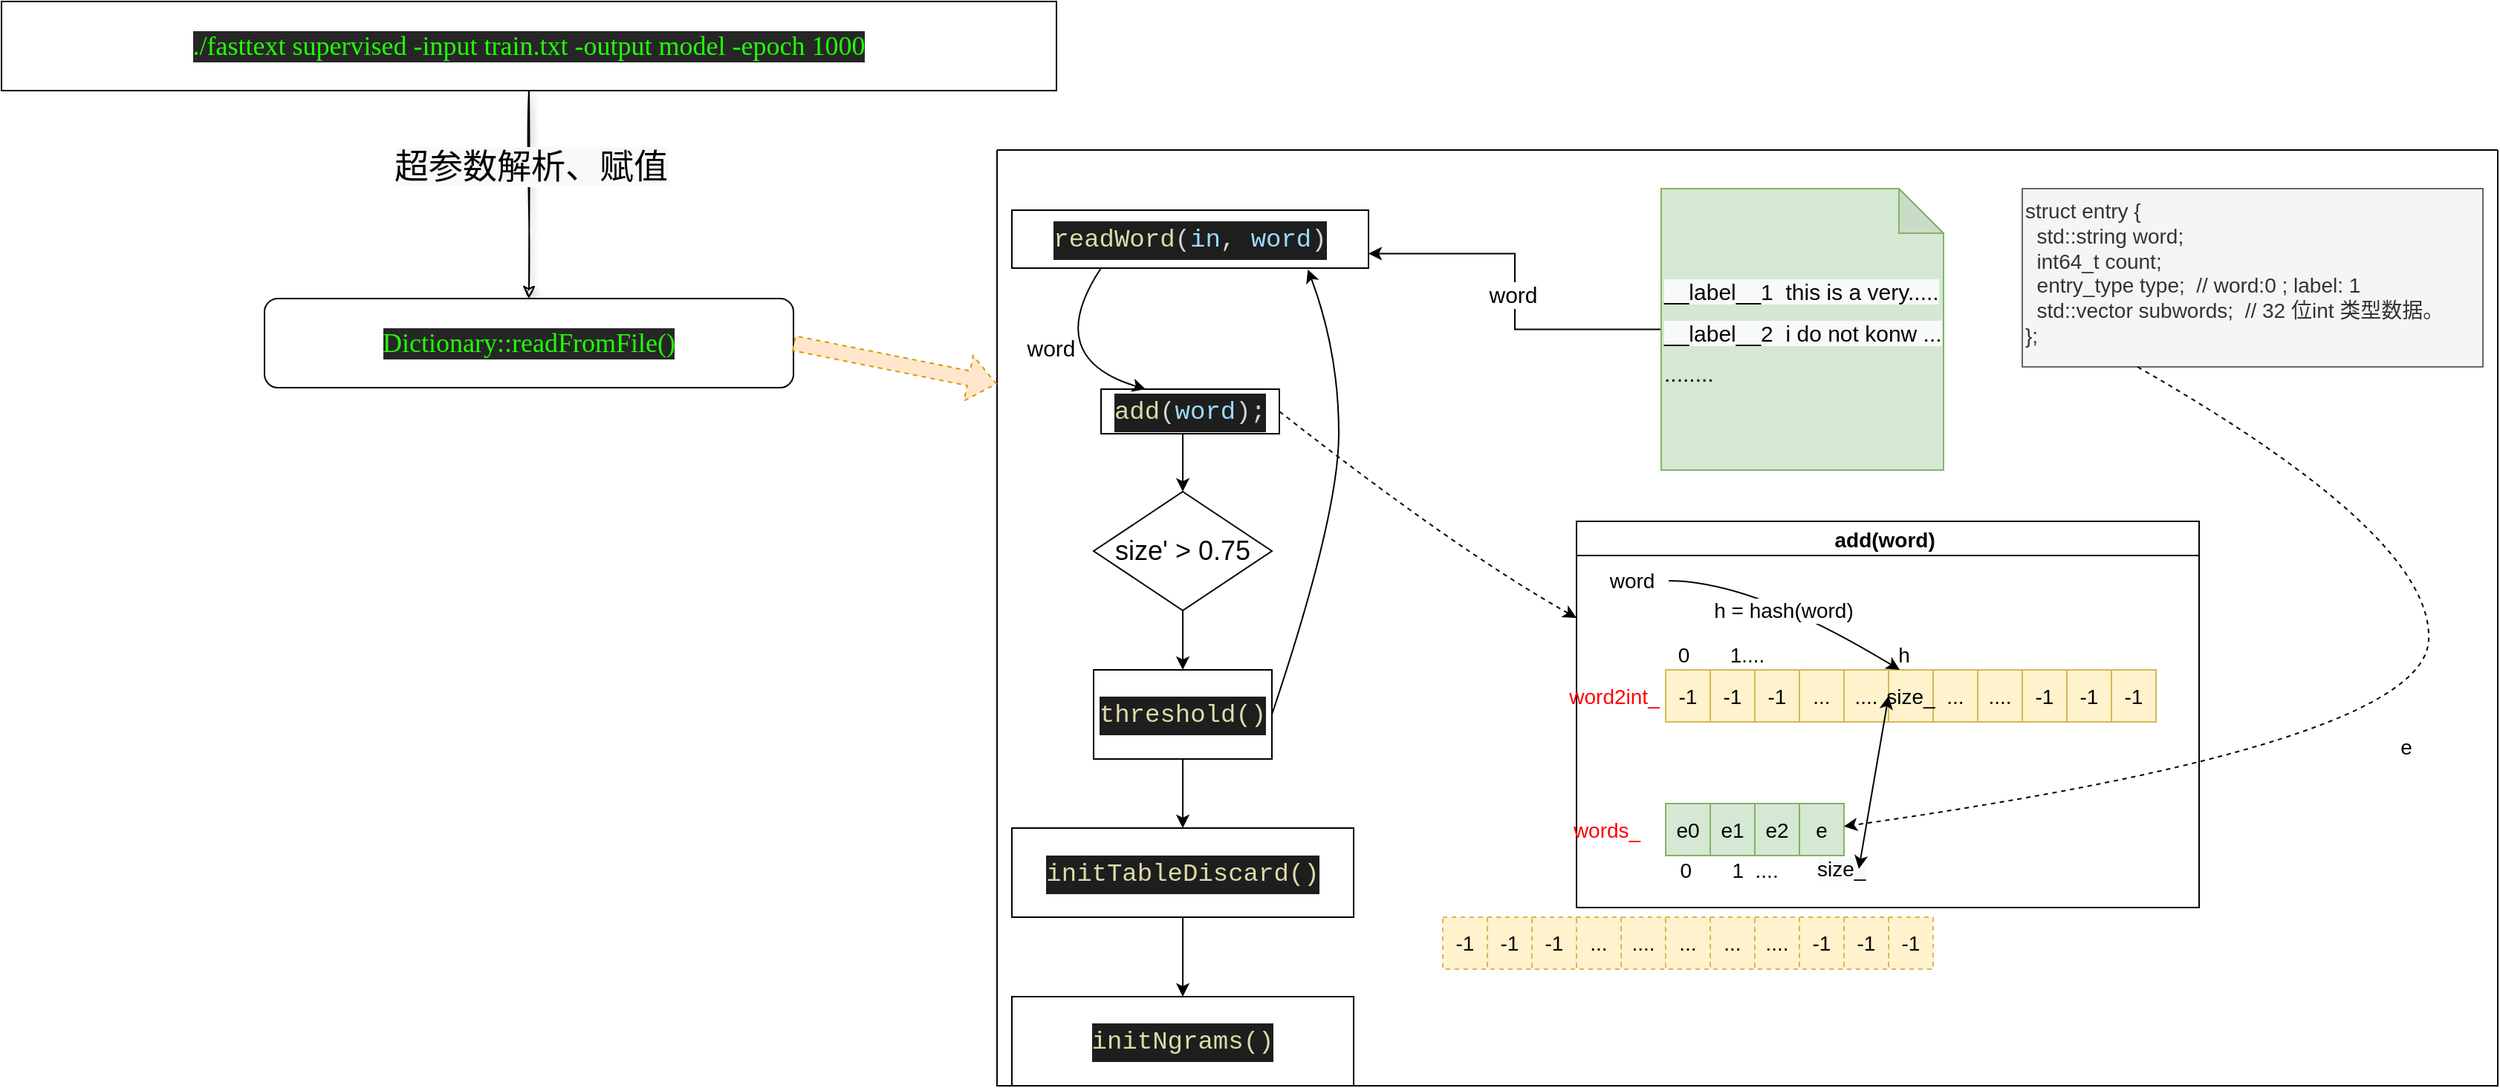<mxfile version="20.0.0" type="device"><diagram id="8UBCyo0dNb9ulGldt181" name="fasttext"><mxGraphModel dx="3593" dy="2009" grid="1" gridSize="10" guides="1" tooltips="1" connect="1" arrows="1" fold="1" page="1" pageScale="1" pageWidth="827" pageHeight="1169" math="0" shadow="0"><root><mxCell id="0"/><mxCell id="1" parent="0"/><mxCell id="Px2qcwGMR5zt-ySooTfr-2" style="edgeStyle=orthogonalEdgeStyle;rounded=0;sketch=1;orthogonalLoop=1;jettySize=auto;html=1;shadow=1;fontSize=23;" edge="1" parent="1" source="Px2qcwGMR5zt-ySooTfr-3" target="Px2qcwGMR5zt-ySooTfr-6"><mxGeometry relative="1" as="geometry"><mxPoint x="-1165" y="20" as="targetPoint"/></mxGeometry></mxCell><mxCell id="Px2qcwGMR5zt-ySooTfr-8" value="&lt;span style=&quot;font-size: 23px; background-color: rgb(248, 249, 250);&quot;&gt;超参数解析、赋值&lt;/span&gt;" style="edgeLabel;html=1;align=center;verticalAlign=middle;resizable=0;points=[];" vertex="1" connectable="0" parent="Px2qcwGMR5zt-ySooTfr-2"><mxGeometry x="-0.28" y="1" relative="1" as="geometry"><mxPoint as="offset"/></mxGeometry></mxCell><mxCell id="Px2qcwGMR5zt-ySooTfr-3" value="&lt;p style=&quot;margin: 0px; font-variant-numeric: normal; font-variant-east-asian: normal; font-stretch: normal; font-size: 18px; line-height: normal; font-family: Monaco; color: rgb(33, 255, 6); background-color: rgba(0, 0, 0, 0.85); text-align: start;&quot; class=&quot;p1&quot;&gt;&lt;span style=&quot;font-variant-ligatures: no-common-ligatures;&quot; class=&quot;s1&quot;&gt;./fasttext supervised -input train.txt -output model -epoch 1000&lt;/span&gt;&lt;/p&gt;" style="whiteSpace=wrap;html=1;fontSize=23;" vertex="1" parent="1"><mxGeometry x="-1520" y="-120" width="710" height="60" as="geometry"/></mxCell><mxCell id="Px2qcwGMR5zt-ySooTfr-6" value="&lt;p style=&quot;margin: 0px; font-variant-numeric: normal; font-variant-east-asian: normal; font-stretch: normal; font-size: 18px; line-height: normal; font-family: Monaco; color: rgb(33, 255, 6); background-color: rgba(0, 0, 0, 0.85); text-align: start;&quot; class=&quot;p1&quot;&gt;&lt;span style=&quot;font-variant-ligatures: no-common-ligatures;&quot; class=&quot;s1&quot;&gt;Dictionary::readFromFile()&lt;/span&gt;&lt;/p&gt;" style="whiteSpace=wrap;html=1;fontSize=23;rounded=1;" vertex="1" parent="1"><mxGeometry x="-1343" y="80" width="356" height="60" as="geometry"/></mxCell><mxCell id="Px2qcwGMR5zt-ySooTfr-23" value="" style="swimlane;startSize=0;fontSize=10;" vertex="1" parent="1"><mxGeometry x="-850" y="-20" width="1010" height="630" as="geometry"/></mxCell><mxCell id="Px2qcwGMR5zt-ySooTfr-26" value="&lt;div style=&quot;color: rgb(212, 212, 212); background-color: rgb(30, 30, 30); font-family: Menlo, Monaco, &amp;quot;Courier New&amp;quot;, monospace; font-size: 17px; line-height: 26px;&quot;&gt;&lt;span style=&quot;color: #dcdcaa;&quot;&gt;readWord&lt;/span&gt;(&lt;span style=&quot;color: #9cdcfe;&quot;&gt;in&lt;/span&gt;, &lt;span style=&quot;color: #9cdcfe;&quot;&gt;word&lt;/span&gt;)&lt;/div&gt;" style="rounded=0;whiteSpace=wrap;html=1;fontSize=10;" vertex="1" parent="Px2qcwGMR5zt-ySooTfr-23"><mxGeometry x="10" y="40.5" width="240" height="39" as="geometry"/></mxCell><mxCell id="Px2qcwGMR5zt-ySooTfr-45" style="edgeStyle=orthogonalEdgeStyle;rounded=0;orthogonalLoop=1;jettySize=auto;html=1;exitX=0.5;exitY=1;exitDx=0;exitDy=0;entryX=0.5;entryY=0;entryDx=0;entryDy=0;fontSize=18;" edge="1" parent="Px2qcwGMR5zt-ySooTfr-23" source="Px2qcwGMR5zt-ySooTfr-28" target="Px2qcwGMR5zt-ySooTfr-41"><mxGeometry relative="1" as="geometry"/></mxCell><mxCell id="Px2qcwGMR5zt-ySooTfr-28" value="&lt;div style=&quot;color: rgb(212, 212, 212); background-color: rgb(30, 30, 30); font-family: Menlo, Monaco, &amp;quot;Courier New&amp;quot;, monospace; font-size: 17px; line-height: 26px;&quot;&gt;&lt;span style=&quot;color: #dcdcaa;&quot;&gt;add&lt;/span&gt;(&lt;span style=&quot;color: #9cdcfe;&quot;&gt;word&lt;/span&gt;);&lt;/div&gt;" style="rounded=0;whiteSpace=wrap;html=1;fontSize=14;" vertex="1" parent="Px2qcwGMR5zt-ySooTfr-23"><mxGeometry x="70" y="161" width="120" height="30" as="geometry"/></mxCell><mxCell id="Px2qcwGMR5zt-ySooTfr-29" value="" style="curved=1;endArrow=classic;html=1;rounded=0;fontSize=14;exitX=0.25;exitY=1;exitDx=0;exitDy=0;entryX=0.25;entryY=0;entryDx=0;entryDy=0;" edge="1" parent="Px2qcwGMR5zt-ySooTfr-23" source="Px2qcwGMR5zt-ySooTfr-26" target="Px2qcwGMR5zt-ySooTfr-28"><mxGeometry width="50" height="50" relative="1" as="geometry"><mxPoint x="-80" y="170" as="sourcePoint"/><mxPoint x="-30" y="120" as="targetPoint"/><Array as="points"><mxPoint x="30" y="140"/></Array></mxGeometry></mxCell><mxCell id="Px2qcwGMR5zt-ySooTfr-40" value="word" style="edgeLabel;html=1;align=center;verticalAlign=middle;resizable=0;points=[];fontSize=15;" vertex="1" connectable="0" parent="Px2qcwGMR5zt-ySooTfr-29"><mxGeometry x="-0.126" y="1" relative="1" as="geometry"><mxPoint as="offset"/></mxGeometry></mxCell><mxCell id="Px2qcwGMR5zt-ySooTfr-31" value="" style="curved=1;endArrow=classic;html=1;rounded=0;fontSize=14;fontColor=#000000;strokeColor=#000000;exitX=1;exitY=0.5;exitDx=0;exitDy=0;entryX=0.83;entryY=1.023;entryDx=0;entryDy=0;entryPerimeter=0;" edge="1" parent="Px2qcwGMR5zt-ySooTfr-23" source="Px2qcwGMR5zt-ySooTfr-42" target="Px2qcwGMR5zt-ySooTfr-26"><mxGeometry width="50" height="50" relative="1" as="geometry"><mxPoint x="140" y="243.5" as="sourcePoint"/><mxPoint x="390" y="200" as="targetPoint"/><Array as="points"><mxPoint x="230" y="246"/><mxPoint x="230" y="136"/></Array></mxGeometry></mxCell><mxCell id="Px2qcwGMR5zt-ySooTfr-38" style="edgeStyle=orthogonalEdgeStyle;rounded=0;orthogonalLoop=1;jettySize=auto;html=1;entryX=1;entryY=0.75;entryDx=0;entryDy=0;fontSize=15;" edge="1" parent="Px2qcwGMR5zt-ySooTfr-23" source="Px2qcwGMR5zt-ySooTfr-7" target="Px2qcwGMR5zt-ySooTfr-26"><mxGeometry relative="1" as="geometry"/></mxCell><mxCell id="Px2qcwGMR5zt-ySooTfr-39" value="word" style="edgeLabel;html=1;align=center;verticalAlign=middle;resizable=0;points=[];fontSize=15;" vertex="1" connectable="0" parent="Px2qcwGMR5zt-ySooTfr-38"><mxGeometry x="-0.011" y="2" relative="1" as="geometry"><mxPoint as="offset"/></mxGeometry></mxCell><mxCell id="Px2qcwGMR5zt-ySooTfr-7" value="&lt;font style=&quot;font-size: 15px;&quot;&gt;&lt;span style=&quot;color: rgb(0, 0, 0); font-family: Helvetica; font-style: normal; font-variant-ligatures: normal; font-variant-caps: normal; font-weight: 400; letter-spacing: normal; orphans: 2; text-indent: 0px; text-transform: none; widows: 2; word-spacing: 0px; -webkit-text-stroke-width: 0px; background-color: rgb(248, 249, 250); text-decoration-thickness: initial; text-decoration-style: initial; text-decoration-color: initial; float: none; display: inline !important;&quot;&gt;__label__1&amp;nbsp; this is a very.....&lt;/span&gt;&lt;br style=&quot;color: rgb(0, 0, 0); font-family: Helvetica; font-style: normal; font-variant-ligatures: normal; font-variant-caps: normal; font-weight: 400; letter-spacing: normal; orphans: 2; text-indent: 0px; text-transform: none; widows: 2; word-spacing: 0px; -webkit-text-stroke-width: 0px; background-color: rgb(248, 249, 250); text-decoration-thickness: initial; text-decoration-style: initial; text-decoration-color: initial;&quot;&gt;&lt;span style=&quot;color: rgb(0, 0, 0); font-family: Helvetica; font-style: normal; font-variant-ligatures: normal; font-variant-caps: normal; font-weight: 400; letter-spacing: normal; orphans: 2; text-indent: 0px; text-transform: none; widows: 2; word-spacing: 0px; -webkit-text-stroke-width: 0px; background-color: rgb(248, 249, 250); text-decoration-thickness: initial; text-decoration-style: initial; text-decoration-color: initial; float: none; display: inline !important;&quot;&gt;__label__2&amp;nbsp; i do not konw ...&lt;br&gt;&lt;/span&gt;........&lt;/font&gt;" style="shape=note;whiteSpace=wrap;html=1;backgroundOutline=1;darkOpacity=0.05;fontSize=23;align=left;fillColor=#d5e8d4;strokeColor=#82b366;" vertex="1" parent="Px2qcwGMR5zt-ySooTfr-23"><mxGeometry x="447" y="26" width="190" height="189.5" as="geometry"/></mxCell><mxCell id="Px2qcwGMR5zt-ySooTfr-46" style="edgeStyle=orthogonalEdgeStyle;rounded=0;orthogonalLoop=1;jettySize=auto;html=1;exitX=0.5;exitY=1;exitDx=0;exitDy=0;entryX=0.5;entryY=0;entryDx=0;entryDy=0;fontSize=18;" edge="1" parent="Px2qcwGMR5zt-ySooTfr-23" source="Px2qcwGMR5zt-ySooTfr-41" target="Px2qcwGMR5zt-ySooTfr-42"><mxGeometry relative="1" as="geometry"/></mxCell><mxCell id="Px2qcwGMR5zt-ySooTfr-41" value="&lt;font style=&quot;font-size: 18px;&quot;&gt;size' &amp;gt; 0.75&lt;/font&gt;" style="rhombus;whiteSpace=wrap;html=1;fontSize=15;" vertex="1" parent="Px2qcwGMR5zt-ySooTfr-23"><mxGeometry x="65" y="230" width="120" height="80" as="geometry"/></mxCell><mxCell id="Px2qcwGMR5zt-ySooTfr-42" value="&lt;div style=&quot;color: rgb(212, 212, 212); background-color: rgb(30, 30, 30); font-family: Menlo, Monaco, &amp;quot;Courier New&amp;quot;, monospace; font-size: 17px; line-height: 26px;&quot;&gt;&lt;span style=&quot;color: #dcdcaa;&quot;&gt;threshold()&lt;/span&gt;&lt;/div&gt;" style="whiteSpace=wrap;html=1;fontSize=15;" vertex="1" parent="Px2qcwGMR5zt-ySooTfr-23"><mxGeometry x="65" y="350" width="120" height="60" as="geometry"/></mxCell><mxCell id="Px2qcwGMR5zt-ySooTfr-49" value="&lt;div style=&quot;color: rgb(212, 212, 212); background-color: rgb(30, 30, 30); font-family: Menlo, Monaco, &amp;quot;Courier New&amp;quot;, monospace; font-size: 17px; line-height: 26px;&quot;&gt;&lt;span style=&quot;color: rgb(220, 220, 170);&quot;&gt;initTableDiscard&lt;/span&gt;&lt;span style=&quot;color: #dcdcaa;&quot;&gt;()&lt;/span&gt;&lt;/div&gt;" style="whiteSpace=wrap;html=1;fontSize=15;" vertex="1" parent="Px2qcwGMR5zt-ySooTfr-23"><mxGeometry x="10" y="456.5" width="230" height="60" as="geometry"/></mxCell><mxCell id="Px2qcwGMR5zt-ySooTfr-50" value="" style="edgeStyle=orthogonalEdgeStyle;rounded=0;orthogonalLoop=1;jettySize=auto;html=1;fontSize=18;" edge="1" parent="Px2qcwGMR5zt-ySooTfr-23" source="Px2qcwGMR5zt-ySooTfr-42" target="Px2qcwGMR5zt-ySooTfr-49"><mxGeometry relative="1" as="geometry"/></mxCell><mxCell id="KarVnHOd1okFJIfgJI5d-15" value="add(word) " style="swimlane;fontSize=14;" parent="Px2qcwGMR5zt-ySooTfr-23" vertex="1"><mxGeometry x="390" y="250" width="419" height="260" as="geometry"/></mxCell><mxCell id="KarVnHOd1okFJIfgJI5d-33" value="" style="shape=ext;double=1;rounded=0;whiteSpace=wrap;html=1;fontSize=14;fillColor=#fff2cc;strokeColor=#d6b656;" parent="KarVnHOd1okFJIfgJI5d-15" vertex="1"><mxGeometry x="60" y="100" width="330" height="35" as="geometry"/></mxCell><mxCell id="KarVnHOd1okFJIfgJI5d-34" value="-1" style="rounded=0;whiteSpace=wrap;html=1;fontSize=14;fillColor=#fff2cc;strokeColor=#d6b656;" parent="KarVnHOd1okFJIfgJI5d-15" vertex="1"><mxGeometry x="60" y="100" width="30" height="35" as="geometry"/></mxCell><mxCell id="KarVnHOd1okFJIfgJI5d-35" value="-1" style="rounded=0;whiteSpace=wrap;html=1;fontSize=14;fillColor=#fff2cc;strokeColor=#d6b656;" parent="KarVnHOd1okFJIfgJI5d-15" vertex="1"><mxGeometry x="90" y="100" width="30" height="35" as="geometry"/></mxCell><mxCell id="KarVnHOd1okFJIfgJI5d-36" value="-1" style="rounded=0;whiteSpace=wrap;html=1;fontSize=14;fillColor=#fff2cc;strokeColor=#d6b656;" parent="KarVnHOd1okFJIfgJI5d-15" vertex="1"><mxGeometry x="120" y="100" width="30" height="35" as="geometry"/></mxCell><mxCell id="KarVnHOd1okFJIfgJI5d-37" value="-1" style="rounded=0;whiteSpace=wrap;html=1;fontSize=14;fillColor=#fff2cc;strokeColor=#d6b656;" parent="KarVnHOd1okFJIfgJI5d-15" vertex="1"><mxGeometry x="60" y="100" width="30" height="35" as="geometry"/></mxCell><mxCell id="KarVnHOd1okFJIfgJI5d-38" value="-1" style="rounded=0;whiteSpace=wrap;html=1;fontSize=14;fillColor=#fff2cc;strokeColor=#d6b656;" parent="KarVnHOd1okFJIfgJI5d-15" vertex="1"><mxGeometry x="120" y="100" width="30" height="35" as="geometry"/></mxCell><mxCell id="KarVnHOd1okFJIfgJI5d-41" value="-1" style="rounded=0;whiteSpace=wrap;html=1;fontSize=14;fillColor=#fff2cc;strokeColor=#d6b656;" parent="KarVnHOd1okFJIfgJI5d-15" vertex="1"><mxGeometry x="360" y="100" width="30" height="35" as="geometry"/></mxCell><mxCell id="KarVnHOd1okFJIfgJI5d-42" value="-1" style="rounded=0;whiteSpace=wrap;html=1;fontSize=14;fillColor=#fff2cc;strokeColor=#d6b656;" parent="KarVnHOd1okFJIfgJI5d-15" vertex="1"><mxGeometry x="330" y="100" width="30" height="35" as="geometry"/></mxCell><mxCell id="KarVnHOd1okFJIfgJI5d-45" value="...." style="rounded=0;whiteSpace=wrap;html=1;fontSize=14;fillColor=#fff2cc;strokeColor=#d6b656;" parent="KarVnHOd1okFJIfgJI5d-15" vertex="1"><mxGeometry x="180" y="100" width="30" height="35" as="geometry"/></mxCell><mxCell id="KarVnHOd1okFJIfgJI5d-46" value="..." style="rounded=0;whiteSpace=wrap;html=1;fontSize=14;fillColor=#fff2cc;strokeColor=#d6b656;" parent="KarVnHOd1okFJIfgJI5d-15" vertex="1"><mxGeometry x="150" y="100" width="30" height="35" as="geometry"/></mxCell><mxCell id="KarVnHOd1okFJIfgJI5d-47" value="..." style="rounded=0;whiteSpace=wrap;html=1;fontSize=14;fillColor=#fff2cc;strokeColor=#d6b656;" parent="KarVnHOd1okFJIfgJI5d-15" vertex="1"><mxGeometry x="240" y="100" width="30" height="35" as="geometry"/></mxCell><mxCell id="KarVnHOd1okFJIfgJI5d-48" value="size_" style="rounded=0;whiteSpace=wrap;html=1;fontSize=14;fillColor=#fff2cc;strokeColor=#d6b656;" parent="KarVnHOd1okFJIfgJI5d-15" vertex="1"><mxGeometry x="210" y="100" width="30" height="35" as="geometry"/></mxCell><mxCell id="KarVnHOd1okFJIfgJI5d-49" value="-1" style="rounded=0;whiteSpace=wrap;html=1;fontSize=14;fillColor=#fff2cc;strokeColor=#d6b656;" parent="KarVnHOd1okFJIfgJI5d-15" vertex="1"><mxGeometry x="300" y="100" width="30" height="35" as="geometry"/></mxCell><mxCell id="KarVnHOd1okFJIfgJI5d-50" value="...." style="rounded=0;whiteSpace=wrap;html=1;fontSize=14;fillColor=#fff2cc;strokeColor=#d6b656;" parent="KarVnHOd1okFJIfgJI5d-15" vertex="1"><mxGeometry x="270" y="100" width="30" height="35" as="geometry"/></mxCell><mxCell id="KarVnHOd1okFJIfgJI5d-65" value="word" style="text;html=1;align=center;verticalAlign=middle;resizable=0;points=[];autosize=1;strokeColor=none;fillColor=none;fontSize=14;" parent="KarVnHOd1okFJIfgJI5d-15" vertex="1"><mxGeometry x="12" y="30" width="50" height="20" as="geometry"/></mxCell><mxCell id="KarVnHOd1okFJIfgJI5d-66" value="" style="curved=1;endArrow=classic;html=1;rounded=0;fontSize=14;entryX=0.25;entryY=0;entryDx=0;entryDy=0;" parent="KarVnHOd1okFJIfgJI5d-15" source="KarVnHOd1okFJIfgJI5d-65" target="KarVnHOd1okFJIfgJI5d-48" edge="1"><mxGeometry width="50" height="50" relative="1" as="geometry"><mxPoint x="99" y="30" as="sourcePoint"/><mxPoint x="110" y="10" as="targetPoint"/><Array as="points"><mxPoint x="119" y="40"/></Array></mxGeometry></mxCell><mxCell id="KarVnHOd1okFJIfgJI5d-67" value="h = hash(word)" style="edgeLabel;html=1;align=center;verticalAlign=middle;resizable=0;points=[];fontSize=14;" parent="KarVnHOd1okFJIfgJI5d-66" vertex="1" connectable="0"><mxGeometry x="-0.168" y="2" relative="1" as="geometry"><mxPoint x="6" y="14" as="offset"/></mxGeometry></mxCell><mxCell id="KarVnHOd1okFJIfgJI5d-68" value="0&amp;nbsp; &amp;nbsp; &amp;nbsp; &amp;nbsp;1...." style="text;html=1;align=center;verticalAlign=middle;resizable=0;points=[];autosize=1;strokeColor=none;fillColor=none;fontSize=14;" parent="KarVnHOd1okFJIfgJI5d-15" vertex="1"><mxGeometry x="62" y="80" width="70" height="20" as="geometry"/></mxCell><mxCell id="KarVnHOd1okFJIfgJI5d-69" value="h" style="text;html=1;align=center;verticalAlign=middle;resizable=0;points=[];autosize=1;strokeColor=none;fillColor=none;fontSize=14;" parent="KarVnHOd1okFJIfgJI5d-15" vertex="1"><mxGeometry x="210" y="80" width="20" height="20" as="geometry"/></mxCell><mxCell id="KarVnHOd1okFJIfgJI5d-70" value="&lt;font color=&quot;#ff0000&quot;&gt;word2int_&lt;/font&gt;" style="text;html=1;align=center;verticalAlign=middle;resizable=0;points=[];autosize=1;strokeColor=none;fillColor=none;fontSize=14;" parent="KarVnHOd1okFJIfgJI5d-15" vertex="1"><mxGeometry x="-15" y="107.5" width="80" height="20" as="geometry"/></mxCell><mxCell id="KarVnHOd1okFJIfgJI5d-71" value="-1" style="rounded=0;whiteSpace=wrap;html=1;fontSize=14;fillColor=#d5e8d4;strokeColor=#82b366;" parent="KarVnHOd1okFJIfgJI5d-15" vertex="1"><mxGeometry x="60" y="190" width="30" height="35" as="geometry"/></mxCell><mxCell id="KarVnHOd1okFJIfgJI5d-72" value="e1" style="rounded=0;whiteSpace=wrap;html=1;fontSize=14;fillColor=#d5e8d4;strokeColor=#82b366;" parent="KarVnHOd1okFJIfgJI5d-15" vertex="1"><mxGeometry x="90" y="190" width="30" height="35" as="geometry"/></mxCell><mxCell id="KarVnHOd1okFJIfgJI5d-73" value="-1" style="rounded=0;whiteSpace=wrap;html=1;fontSize=14;fillColor=#d5e8d4;strokeColor=#82b366;" parent="KarVnHOd1okFJIfgJI5d-15" vertex="1"><mxGeometry x="120" y="190" width="30" height="35" as="geometry"/></mxCell><mxCell id="KarVnHOd1okFJIfgJI5d-74" value="e0" style="rounded=0;whiteSpace=wrap;html=1;fontSize=14;fillColor=#d5e8d4;strokeColor=#82b366;" parent="KarVnHOd1okFJIfgJI5d-15" vertex="1"><mxGeometry x="60" y="190" width="30" height="35" as="geometry"/></mxCell><mxCell id="KarVnHOd1okFJIfgJI5d-75" value="e2" style="rounded=0;whiteSpace=wrap;html=1;fontSize=14;fillColor=#d5e8d4;strokeColor=#82b366;" parent="KarVnHOd1okFJIfgJI5d-15" vertex="1"><mxGeometry x="120" y="190" width="30" height="35" as="geometry"/></mxCell><mxCell id="KarVnHOd1okFJIfgJI5d-76" value="e" style="rounded=0;whiteSpace=wrap;html=1;fontSize=14;fillColor=#d5e8d4;strokeColor=#82b366;" parent="KarVnHOd1okFJIfgJI5d-15" vertex="1"><mxGeometry x="150" y="190" width="30" height="35" as="geometry"/></mxCell><mxCell id="KarVnHOd1okFJIfgJI5d-77" value="0&amp;nbsp; &amp;nbsp; &amp;nbsp; &amp;nbsp;1&amp;nbsp; ....&amp;nbsp; &amp;nbsp; &amp;nbsp;" style="text;html=1;align=center;verticalAlign=middle;resizable=0;points=[];autosize=1;strokeColor=none;fillColor=none;fontSize=14;" parent="KarVnHOd1okFJIfgJI5d-15" vertex="1"><mxGeometry x="62" y="225" width="100" height="20" as="geometry"/></mxCell><mxCell id="KarVnHOd1okFJIfgJI5d-78" value="&lt;font color=&quot;#ff0000&quot;&gt;words_&lt;/font&gt;" style="text;html=1;align=center;verticalAlign=middle;resizable=0;points=[];autosize=1;strokeColor=none;fillColor=none;fontSize=14;" parent="KarVnHOd1okFJIfgJI5d-15" vertex="1"><mxGeometry x="-10" y="197.5" width="60" height="20" as="geometry"/></mxCell><mxCell id="KarVnHOd1okFJIfgJI5d-79" value="&lt;span style=&quot;color: rgb(0, 0, 0); font-family: helvetica; font-size: 14px; font-style: normal; font-weight: 400; letter-spacing: normal; text-align: center; text-indent: 0px; text-transform: none; word-spacing: 0px; background-color: rgb(248, 249, 250); display: inline; float: none;&quot;&gt;size_&lt;/span&gt;" style="text;whiteSpace=wrap;html=1;fontSize=14;fontColor=#FF0000;" parent="KarVnHOd1okFJIfgJI5d-15" vertex="1"><mxGeometry x="160" y="219" width="30" height="30" as="geometry"/></mxCell><mxCell id="Px2qcwGMR5zt-ySooTfr-37" value="" style="endArrow=classic;startArrow=classic;html=1;rounded=0;fontSize=15;exitX=1;exitY=0.5;exitDx=0;exitDy=0;entryX=1;entryY=0.5;entryDx=0;entryDy=0;" edge="1" parent="KarVnHOd1okFJIfgJI5d-15" source="KarVnHOd1okFJIfgJI5d-79" target="KarVnHOd1okFJIfgJI5d-45"><mxGeometry width="50" height="50" relative="1" as="geometry"><mxPoint x="-241" y="120" as="sourcePoint"/><mxPoint x="-191" y="70" as="targetPoint"/></mxGeometry></mxCell><mxCell id="Px2qcwGMR5zt-ySooTfr-47" value="" style="curved=1;endArrow=classic;html=1;rounded=0;dashed=1;fontSize=18;exitX=1;exitY=0.5;exitDx=0;exitDy=0;entryX=0;entryY=0.25;entryDx=0;entryDy=0;" edge="1" parent="Px2qcwGMR5zt-ySooTfr-23" source="Px2qcwGMR5zt-ySooTfr-28" target="KarVnHOd1okFJIfgJI5d-15"><mxGeometry width="50" height="50" relative="1" as="geometry"><mxPoint x="440" y="416" as="sourcePoint"/><mxPoint x="490" y="366" as="targetPoint"/><Array as="points"><mxPoint x="310" y="270"/></Array></mxGeometry></mxCell><mxCell id="KarVnHOd1okFJIfgJI5d-17" value="struct entry {&lt;br&gt;&amp;nbsp; std::string word;&lt;br&gt;&amp;nbsp; int64_t count;&lt;br&gt;&amp;nbsp; entry_type type;&amp;nbsp; // word:0 ; label: 1&lt;br&gt;&amp;nbsp; std::vector subwords;&amp;nbsp; // 32 位int 类型数据。&lt;br&gt;};" style="text;whiteSpace=wrap;html=1;fontSize=14;fillColor=#f5f5f5;fontColor=#333333;strokeColor=#666666;" parent="Px2qcwGMR5zt-ySooTfr-23" vertex="1"><mxGeometry x="690" y="26" width="310" height="120" as="geometry"/></mxCell><mxCell id="KarVnHOd1okFJIfgJI5d-84" value="&lt;font color=&quot;#000000&quot;&gt;e&lt;/font&gt;" style="curved=1;endArrow=classic;html=1;rounded=0;fontSize=14;fontColor=#FF0000;exitX=0.25;exitY=1;exitDx=0;exitDy=0;strokeColor=#000000;dashed=1;" parent="Px2qcwGMR5zt-ySooTfr-23" source="KarVnHOd1okFJIfgJI5d-17" target="KarVnHOd1okFJIfgJI5d-76" edge="1"><mxGeometry width="50" height="50" relative="1" as="geometry"><mxPoint x="694" y="345" as="sourcePoint"/><mxPoint x="744" y="295" as="targetPoint"/><Array as="points"><mxPoint x="967" y="260"/><mxPoint x="960" y="400"/></Array></mxGeometry></mxCell><mxCell id="KarVnHOd1okFJIfgJI5d-51" value="" style="shape=ext;double=1;rounded=0;whiteSpace=wrap;html=1;fontSize=14;fillColor=#fff2cc;strokeColor=#d6b656;dashed=1;" parent="Px2qcwGMR5zt-ySooTfr-23" vertex="1"><mxGeometry x="300" y="516.5" width="330" height="35" as="geometry"/></mxCell><mxCell id="KarVnHOd1okFJIfgJI5d-52" value="-1" style="rounded=0;whiteSpace=wrap;html=1;fontSize=14;fillColor=#fff2cc;strokeColor=#d6b656;dashed=1;" parent="Px2qcwGMR5zt-ySooTfr-23" vertex="1"><mxGeometry x="300" y="516.5" width="30" height="35" as="geometry"/></mxCell><mxCell id="KarVnHOd1okFJIfgJI5d-53" value="-1" style="rounded=0;whiteSpace=wrap;html=1;fontSize=14;fillColor=#fff2cc;strokeColor=#d6b656;dashed=1;" parent="Px2qcwGMR5zt-ySooTfr-23" vertex="1"><mxGeometry x="330" y="516.5" width="30" height="35" as="geometry"/></mxCell><mxCell id="KarVnHOd1okFJIfgJI5d-54" value="-1" style="rounded=0;whiteSpace=wrap;html=1;fontSize=14;fillColor=#fff2cc;strokeColor=#d6b656;dashed=1;" parent="Px2qcwGMR5zt-ySooTfr-23" vertex="1"><mxGeometry x="360" y="516.5" width="30" height="35" as="geometry"/></mxCell><mxCell id="KarVnHOd1okFJIfgJI5d-55" value="-1" style="rounded=0;whiteSpace=wrap;html=1;fontSize=14;fillColor=#fff2cc;strokeColor=#d6b656;dashed=1;" parent="Px2qcwGMR5zt-ySooTfr-23" vertex="1"><mxGeometry x="300" y="516.5" width="30" height="35" as="geometry"/></mxCell><mxCell id="KarVnHOd1okFJIfgJI5d-56" value="-1" style="rounded=0;whiteSpace=wrap;html=1;fontSize=14;fillColor=#fff2cc;strokeColor=#d6b656;dashed=1;" parent="Px2qcwGMR5zt-ySooTfr-23" vertex="1"><mxGeometry x="360" y="516.5" width="30" height="35" as="geometry"/></mxCell><mxCell id="KarVnHOd1okFJIfgJI5d-57" value="-1" style="rounded=0;whiteSpace=wrap;html=1;fontSize=14;fillColor=#fff2cc;strokeColor=#d6b656;dashed=1;" parent="Px2qcwGMR5zt-ySooTfr-23" vertex="1"><mxGeometry x="600" y="516.5" width="30" height="35" as="geometry"/></mxCell><mxCell id="KarVnHOd1okFJIfgJI5d-58" value="-1" style="rounded=0;whiteSpace=wrap;html=1;fontSize=14;fillColor=#fff2cc;strokeColor=#d6b656;dashed=1;" parent="Px2qcwGMR5zt-ySooTfr-23" vertex="1"><mxGeometry x="570" y="516.5" width="30" height="35" as="geometry"/></mxCell><mxCell id="KarVnHOd1okFJIfgJI5d-59" value="...." style="rounded=0;whiteSpace=wrap;html=1;fontSize=14;fillColor=#fff2cc;strokeColor=#d6b656;dashed=1;" parent="Px2qcwGMR5zt-ySooTfr-23" vertex="1"><mxGeometry x="420" y="516.5" width="30" height="35" as="geometry"/></mxCell><mxCell id="KarVnHOd1okFJIfgJI5d-60" value="..." style="rounded=0;whiteSpace=wrap;html=1;fontSize=14;fillColor=#fff2cc;strokeColor=#d6b656;dashed=1;" parent="Px2qcwGMR5zt-ySooTfr-23" vertex="1"><mxGeometry x="390" y="516.5" width="30" height="35" as="geometry"/></mxCell><mxCell id="KarVnHOd1okFJIfgJI5d-61" value="..." style="rounded=0;whiteSpace=wrap;html=1;fontSize=14;fillColor=#fff2cc;strokeColor=#d6b656;dashed=1;" parent="Px2qcwGMR5zt-ySooTfr-23" vertex="1"><mxGeometry x="480" y="516.5" width="30" height="35" as="geometry"/></mxCell><mxCell id="KarVnHOd1okFJIfgJI5d-62" value="..." style="rounded=0;whiteSpace=wrap;html=1;fontSize=14;fillColor=#fff2cc;strokeColor=#d6b656;dashed=1;" parent="Px2qcwGMR5zt-ySooTfr-23" vertex="1"><mxGeometry x="450" y="516.5" width="30" height="35" as="geometry"/></mxCell><mxCell id="KarVnHOd1okFJIfgJI5d-63" value="-1" style="rounded=0;whiteSpace=wrap;html=1;fontSize=14;fillColor=#fff2cc;strokeColor=#d6b656;dashed=1;" parent="Px2qcwGMR5zt-ySooTfr-23" vertex="1"><mxGeometry x="540" y="516.5" width="30" height="35" as="geometry"/></mxCell><mxCell id="KarVnHOd1okFJIfgJI5d-64" value="...." style="rounded=0;whiteSpace=wrap;html=1;fontSize=14;fillColor=#fff2cc;strokeColor=#d6b656;dashed=1;" parent="Px2qcwGMR5zt-ySooTfr-23" vertex="1"><mxGeometry x="510" y="516.5" width="30" height="35" as="geometry"/></mxCell><mxCell id="Px2qcwGMR5zt-ySooTfr-51" value="&lt;div style=&quot;color: rgb(212, 212, 212); background-color: rgb(30, 30, 30); font-family: Menlo, Monaco, &amp;quot;Courier New&amp;quot;, monospace; font-size: 17px; line-height: 26px;&quot;&gt;&lt;span style=&quot;color: rgb(220, 220, 170);&quot;&gt;initNgrams&lt;/span&gt;&lt;span style=&quot;color: #dcdcaa;&quot;&gt;()&lt;/span&gt;&lt;/div&gt;" style="whiteSpace=wrap;html=1;fontSize=15;" vertex="1" parent="Px2qcwGMR5zt-ySooTfr-23"><mxGeometry x="10" y="570" width="230" height="60" as="geometry"/></mxCell><mxCell id="Px2qcwGMR5zt-ySooTfr-52" value="" style="edgeStyle=orthogonalEdgeStyle;rounded=0;orthogonalLoop=1;jettySize=auto;html=1;fontSize=18;" edge="1" parent="Px2qcwGMR5zt-ySooTfr-23" source="Px2qcwGMR5zt-ySooTfr-49" target="Px2qcwGMR5zt-ySooTfr-51"><mxGeometry relative="1" as="geometry"/></mxCell><mxCell id="Px2qcwGMR5zt-ySooTfr-48" value="" style="shape=flexArrow;endArrow=classic;html=1;rounded=0;dashed=1;fontSize=18;exitX=1;exitY=0.5;exitDx=0;exitDy=0;entryX=0;entryY=0.25;entryDx=0;entryDy=0;fillColor=#ffe6cc;strokeColor=#d79b00;" edge="1" parent="1" source="Px2qcwGMR5zt-ySooTfr-6" target="Px2qcwGMR5zt-ySooTfr-23"><mxGeometry width="50" height="50" relative="1" as="geometry"><mxPoint x="-720" y="260" as="sourcePoint"/><mxPoint x="-670" y="210" as="targetPoint"/></mxGeometry></mxCell></root></mxGraphModel></diagram></mxfile>
